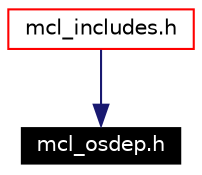 digraph G
{
  edge [fontname="Helvetica",fontsize=10,labelfontname="Helvetica",labelfontsize=10];
  node [fontname="Helvetica",fontsize=10,shape=record];
  Node156 [label="mcl_osdep.h",height=0.2,width=0.4,color="white", fillcolor="black", style="filled" fontcolor="white"];
  Node157 -> Node156 [color="midnightblue",fontsize=10,style="solid",fontname="Helvetica"];
  Node157 [label="mcl_includes.h",height=0.2,width=0.4,color="red",URL="$mcl__includes_8h.html"];
}
